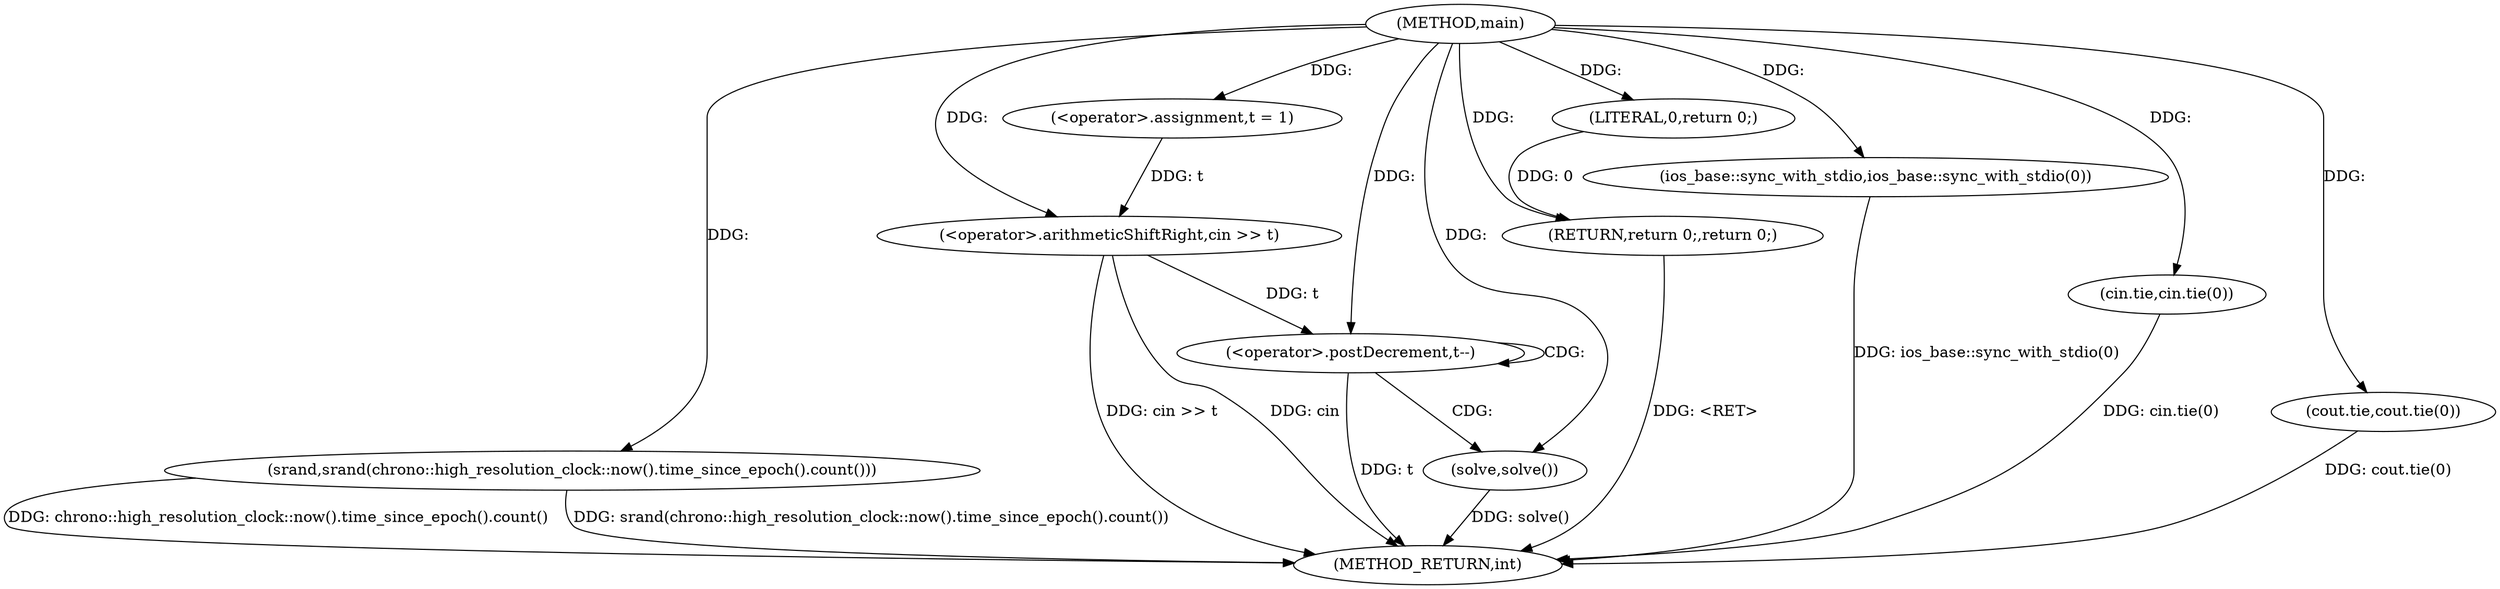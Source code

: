 digraph "main" {  
"1000216" [label = "(METHOD,main)" ]
"1000242" [label = "(METHOD_RETURN,int)" ]
"1000226" [label = "(srand,srand(chrono::high_resolution_clock::now().time_since_epoch().count()))" ]
"1000229" [label = "(<operator>.assignment,t = 1)" ]
"1000232" [label = "(<operator>.arithmeticShiftRight,cin >> t)" ]
"1000240" [label = "(RETURN,return 0;,return 0;)" ]
"1000219" [label = "(ios_base::sync_with_stdio,ios_base::sync_with_stdio(0))" ]
"1000236" [label = "(<operator>.postDecrement,t--)" ]
"1000241" [label = "(LITERAL,0,return 0;)" ]
"1000222" [label = "(cin.tie,cin.tie(0))" ]
"1000224" [label = "(cout.tie,cout.tie(0))" ]
"1000239" [label = "(solve,solve())" ]
  "1000240" -> "1000242"  [ label = "DDG: <RET>"] 
  "1000219" -> "1000242"  [ label = "DDG: ios_base::sync_with_stdio(0)"] 
  "1000222" -> "1000242"  [ label = "DDG: cin.tie(0)"] 
  "1000224" -> "1000242"  [ label = "DDG: cout.tie(0)"] 
  "1000226" -> "1000242"  [ label = "DDG: chrono::high_resolution_clock::now().time_since_epoch().count()"] 
  "1000226" -> "1000242"  [ label = "DDG: srand(chrono::high_resolution_clock::now().time_since_epoch().count())"] 
  "1000232" -> "1000242"  [ label = "DDG: cin >> t"] 
  "1000236" -> "1000242"  [ label = "DDG: t"] 
  "1000239" -> "1000242"  [ label = "DDG: solve()"] 
  "1000232" -> "1000242"  [ label = "DDG: cin"] 
  "1000216" -> "1000229"  [ label = "DDG: "] 
  "1000241" -> "1000240"  [ label = "DDG: 0"] 
  "1000216" -> "1000240"  [ label = "DDG: "] 
  "1000216" -> "1000226"  [ label = "DDG: "] 
  "1000216" -> "1000232"  [ label = "DDG: "] 
  "1000229" -> "1000232"  [ label = "DDG: t"] 
  "1000216" -> "1000241"  [ label = "DDG: "] 
  "1000216" -> "1000219"  [ label = "DDG: "] 
  "1000232" -> "1000236"  [ label = "DDG: t"] 
  "1000216" -> "1000236"  [ label = "DDG: "] 
  "1000216" -> "1000239"  [ label = "DDG: "] 
  "1000216" -> "1000222"  [ label = "DDG: "] 
  "1000216" -> "1000224"  [ label = "DDG: "] 
  "1000236" -> "1000236"  [ label = "CDG: "] 
  "1000236" -> "1000239"  [ label = "CDG: "] 
}
